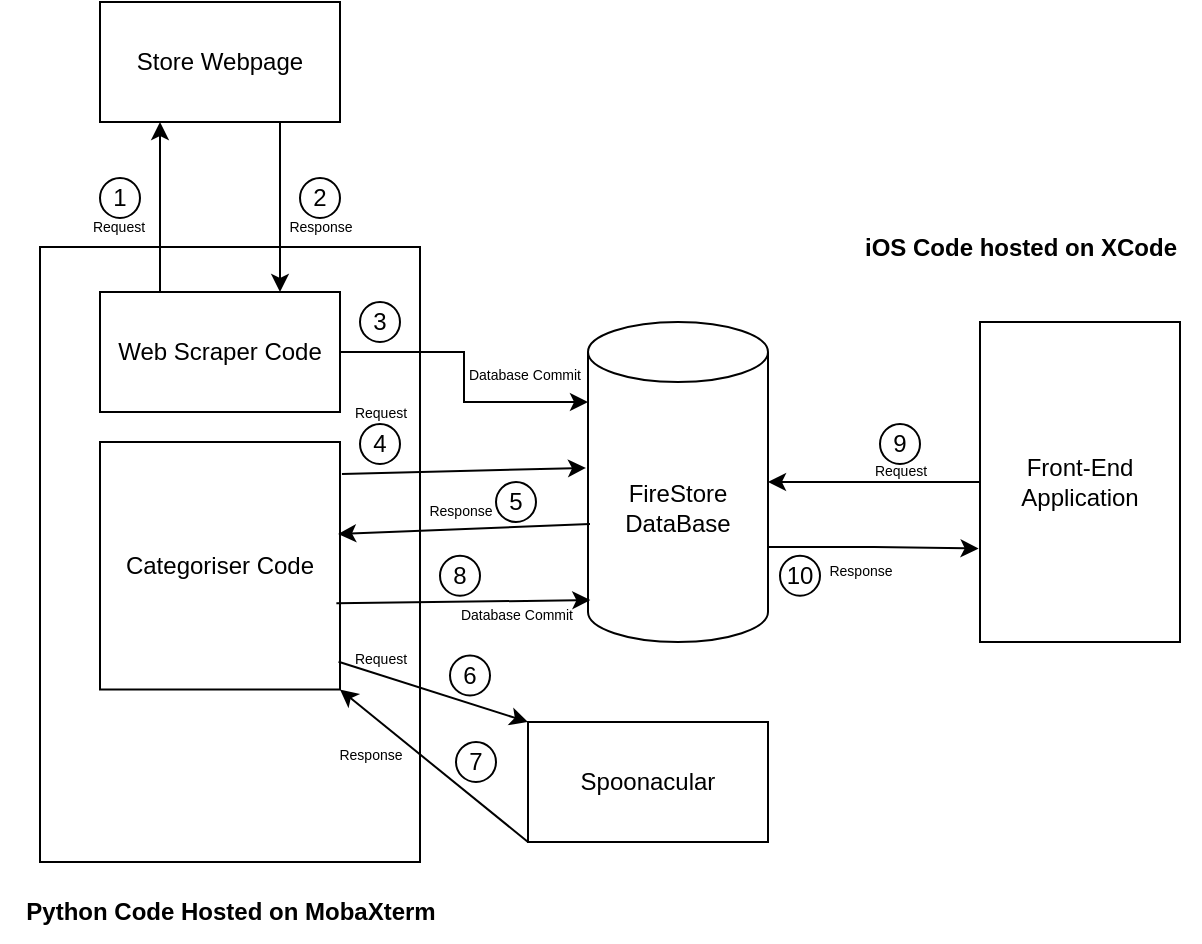 <mxfile version="24.3.1" type="github">
  <diagram name="Page-1" id="VRWG1vZy8mbLd3X8vj_K">
    <mxGraphModel dx="704" dy="818" grid="1" gridSize="10" guides="1" tooltips="1" connect="1" arrows="1" fold="1" page="1" pageScale="1" pageWidth="827" pageHeight="1169" math="0" shadow="0">
      <root>
        <mxCell id="0" />
        <mxCell id="1" parent="0" />
        <mxCell id="yC2c5NxaRVqR_N39Ms-M-5" value="" style="rounded=0;whiteSpace=wrap;html=1;" parent="1" vertex="1">
          <mxGeometry x="110" y="202.5" width="190" height="307.5" as="geometry" />
        </mxCell>
        <mxCell id="yC2c5NxaRVqR_N39Ms-M-1" value="FireStore DataBase" style="shape=cylinder3;whiteSpace=wrap;html=1;boundedLbl=1;backgroundOutline=1;size=15;" parent="1" vertex="1">
          <mxGeometry x="384" y="240" width="90" height="160" as="geometry" />
        </mxCell>
        <mxCell id="yC2c5NxaRVqR_N39Ms-M-2" value="Front-End Application" style="rounded=0;whiteSpace=wrap;html=1;" parent="1" vertex="1">
          <mxGeometry x="580" y="240" width="100" height="160" as="geometry" />
        </mxCell>
        <mxCell id="yC2c5NxaRVqR_N39Ms-M-3" style="edgeStyle=orthogonalEdgeStyle;rounded=0;orthogonalLoop=1;jettySize=auto;html=1;exitX=0;exitY=0.5;exitDx=0;exitDy=0;entryX=1;entryY=0.5;entryDx=0;entryDy=0;entryPerimeter=0;" parent="1" source="yC2c5NxaRVqR_N39Ms-M-2" target="yC2c5NxaRVqR_N39Ms-M-1" edge="1">
          <mxGeometry relative="1" as="geometry" />
        </mxCell>
        <mxCell id="yC2c5NxaRVqR_N39Ms-M-13" style="edgeStyle=orthogonalEdgeStyle;rounded=0;orthogonalLoop=1;jettySize=auto;html=1;exitX=0.75;exitY=1;exitDx=0;exitDy=0;entryX=0.75;entryY=0;entryDx=0;entryDy=0;" parent="1" source="yC2c5NxaRVqR_N39Ms-M-4" target="yC2c5NxaRVqR_N39Ms-M-6" edge="1">
          <mxGeometry relative="1" as="geometry" />
        </mxCell>
        <mxCell id="yC2c5NxaRVqR_N39Ms-M-4" value="Store Webpage" style="rounded=0;whiteSpace=wrap;html=1;" parent="1" vertex="1">
          <mxGeometry x="140" y="80" width="120" height="60" as="geometry" />
        </mxCell>
        <mxCell id="yC2c5NxaRVqR_N39Ms-M-9" style="edgeStyle=orthogonalEdgeStyle;rounded=0;orthogonalLoop=1;jettySize=auto;html=1;exitX=0.25;exitY=0;exitDx=0;exitDy=0;entryX=0.25;entryY=1;entryDx=0;entryDy=0;" parent="1" source="yC2c5NxaRVqR_N39Ms-M-6" target="yC2c5NxaRVqR_N39Ms-M-4" edge="1">
          <mxGeometry relative="1" as="geometry" />
        </mxCell>
        <mxCell id="yC2c5NxaRVqR_N39Ms-M-6" value="Web Scraper Code" style="rounded=0;whiteSpace=wrap;html=1;" parent="1" vertex="1">
          <mxGeometry x="140" y="225" width="120" height="60" as="geometry" />
        </mxCell>
        <mxCell id="yC2c5NxaRVqR_N39Ms-M-8" style="edgeStyle=orthogonalEdgeStyle;rounded=0;orthogonalLoop=1;jettySize=auto;html=1;exitX=1;exitY=0.5;exitDx=0;exitDy=0;entryX=0;entryY=0;entryDx=0;entryDy=40;entryPerimeter=0;" parent="1" source="yC2c5NxaRVqR_N39Ms-M-6" target="yC2c5NxaRVqR_N39Ms-M-1" edge="1">
          <mxGeometry relative="1" as="geometry" />
        </mxCell>
        <mxCell id="yC2c5NxaRVqR_N39Ms-M-11" value="Categoriser Code" style="rounded=0;whiteSpace=wrap;html=1;" parent="1" vertex="1">
          <mxGeometry x="140" y="300" width="120" height="123.75" as="geometry" />
        </mxCell>
        <mxCell id="yC2c5NxaRVqR_N39Ms-M-15" value="&lt;b&gt;Python Code Hosted on MobaXterm&lt;/b&gt;" style="text;html=1;align=center;verticalAlign=middle;resizable=0;points=[];autosize=1;strokeColor=none;fillColor=none;" parent="1" vertex="1">
          <mxGeometry x="90" y="520" width="230" height="30" as="geometry" />
        </mxCell>
        <mxCell id="yC2c5NxaRVqR_N39Ms-M-16" value="&lt;b&gt;iOS Code hosted on XCode&lt;/b&gt;" style="text;html=1;align=center;verticalAlign=middle;resizable=0;points=[];autosize=1;strokeColor=none;fillColor=none;" parent="1" vertex="1">
          <mxGeometry x="510" y="188" width="180" height="30" as="geometry" />
        </mxCell>
        <mxCell id="yC2c5NxaRVqR_N39Ms-M-18" value="Spoonacular" style="rounded=0;whiteSpace=wrap;html=1;" parent="1" vertex="1">
          <mxGeometry x="354" y="440" width="120" height="60" as="geometry" />
        </mxCell>
        <mxCell id="yC2c5NxaRVqR_N39Ms-M-20" value="" style="endArrow=classic;html=1;rounded=0;exitX=1.008;exitY=0.129;exitDx=0;exitDy=0;exitPerimeter=0;entryX=-0.011;entryY=0.456;entryDx=0;entryDy=0;entryPerimeter=0;" parent="1" source="yC2c5NxaRVqR_N39Ms-M-11" target="yC2c5NxaRVqR_N39Ms-M-1" edge="1">
          <mxGeometry width="50" height="50" relative="1" as="geometry">
            <mxPoint x="390" y="430" as="sourcePoint" />
            <mxPoint x="440" y="380" as="targetPoint" />
          </mxGeometry>
        </mxCell>
        <mxCell id="yC2c5NxaRVqR_N39Ms-M-21" value="" style="endArrow=classic;html=1;rounded=0;exitX=0.011;exitY=0.631;exitDx=0;exitDy=0;exitPerimeter=0;entryX=0.992;entryY=0.372;entryDx=0;entryDy=0;entryPerimeter=0;" parent="1" source="yC2c5NxaRVqR_N39Ms-M-1" target="yC2c5NxaRVqR_N39Ms-M-11" edge="1">
          <mxGeometry width="50" height="50" relative="1" as="geometry">
            <mxPoint x="390" y="430" as="sourcePoint" />
            <mxPoint x="440" y="380" as="targetPoint" />
          </mxGeometry>
        </mxCell>
        <mxCell id="yC2c5NxaRVqR_N39Ms-M-22" value="" style="endArrow=classic;html=1;rounded=0;exitX=0.994;exitY=0.888;exitDx=0;exitDy=0;entryX=0;entryY=0;entryDx=0;entryDy=0;exitPerimeter=0;" parent="1" source="yC2c5NxaRVqR_N39Ms-M-11" target="yC2c5NxaRVqR_N39Ms-M-18" edge="1">
          <mxGeometry width="50" height="50" relative="1" as="geometry">
            <mxPoint x="390" y="430" as="sourcePoint" />
            <mxPoint x="440" y="380" as="targetPoint" />
          </mxGeometry>
        </mxCell>
        <mxCell id="yC2c5NxaRVqR_N39Ms-M-23" value="" style="endArrow=classic;html=1;rounded=0;exitX=0;exitY=1;exitDx=0;exitDy=0;entryX=1;entryY=1;entryDx=0;entryDy=0;" parent="1" source="yC2c5NxaRVqR_N39Ms-M-18" target="yC2c5NxaRVqR_N39Ms-M-11" edge="1">
          <mxGeometry width="50" height="50" relative="1" as="geometry">
            <mxPoint x="390" y="430" as="sourcePoint" />
            <mxPoint x="440" y="380" as="targetPoint" />
          </mxGeometry>
        </mxCell>
        <mxCell id="yC2c5NxaRVqR_N39Ms-M-24" value="1" style="ellipse;whiteSpace=wrap;html=1;aspect=fixed;strokeColor=default;align=center;verticalAlign=middle;fontFamily=Helvetica;fontSize=12;fontColor=default;fillColor=default;" parent="1" vertex="1">
          <mxGeometry x="140" y="168" width="20" height="20" as="geometry" />
        </mxCell>
        <mxCell id="yC2c5NxaRVqR_N39Ms-M-25" value="2" style="ellipse;whiteSpace=wrap;html=1;aspect=fixed;strokeColor=default;align=center;verticalAlign=middle;fontFamily=Helvetica;fontSize=12;fontColor=default;fillColor=default;" parent="1" vertex="1">
          <mxGeometry x="240" y="168" width="20" height="20" as="geometry" />
        </mxCell>
        <mxCell id="yC2c5NxaRVqR_N39Ms-M-26" value="3" style="ellipse;whiteSpace=wrap;html=1;aspect=fixed;strokeColor=default;align=center;verticalAlign=middle;fontFamily=Helvetica;fontSize=12;fontColor=default;fillColor=default;" parent="1" vertex="1">
          <mxGeometry x="270" y="230" width="20" height="20" as="geometry" />
        </mxCell>
        <mxCell id="yC2c5NxaRVqR_N39Ms-M-27" value="4" style="ellipse;whiteSpace=wrap;html=1;aspect=fixed;strokeColor=default;align=center;verticalAlign=middle;fontFamily=Helvetica;fontSize=12;fontColor=default;fillColor=default;" parent="1" vertex="1">
          <mxGeometry x="270" y="291" width="20" height="20" as="geometry" />
        </mxCell>
        <mxCell id="yC2c5NxaRVqR_N39Ms-M-29" value="5" style="ellipse;whiteSpace=wrap;html=1;aspect=fixed;strokeColor=default;align=center;verticalAlign=middle;fontFamily=Helvetica;fontSize=12;fontColor=default;fillColor=default;" parent="1" vertex="1">
          <mxGeometry x="338" y="320" width="20" height="20" as="geometry" />
        </mxCell>
        <mxCell id="yC2c5NxaRVqR_N39Ms-M-30" value="6" style="ellipse;whiteSpace=wrap;html=1;aspect=fixed;strokeColor=default;align=center;verticalAlign=middle;fontFamily=Helvetica;fontSize=12;fontColor=default;fillColor=default;" parent="1" vertex="1">
          <mxGeometry x="315" y="406.75" width="20" height="20" as="geometry" />
        </mxCell>
        <mxCell id="yC2c5NxaRVqR_N39Ms-M-31" value="7" style="ellipse;whiteSpace=wrap;html=1;aspect=fixed;strokeColor=default;align=center;verticalAlign=middle;fontFamily=Helvetica;fontSize=12;fontColor=default;fillColor=default;" parent="1" vertex="1">
          <mxGeometry x="318" y="450" width="20" height="20" as="geometry" />
        </mxCell>
        <mxCell id="yC2c5NxaRVqR_N39Ms-M-32" value="" style="endArrow=classic;html=1;rounded=0;exitX=0.985;exitY=0.652;exitDx=0;exitDy=0;exitPerimeter=0;entryX=0.013;entryY=0.869;entryDx=0;entryDy=0;entryPerimeter=0;" parent="1" source="yC2c5NxaRVqR_N39Ms-M-11" target="yC2c5NxaRVqR_N39Ms-M-1" edge="1">
          <mxGeometry width="50" height="50" relative="1" as="geometry">
            <mxPoint x="390" y="370" as="sourcePoint" />
            <mxPoint x="440" y="320" as="targetPoint" />
          </mxGeometry>
        </mxCell>
        <mxCell id="yC2c5NxaRVqR_N39Ms-M-33" value="8" style="ellipse;whiteSpace=wrap;html=1;aspect=fixed;strokeColor=default;align=center;verticalAlign=middle;fontFamily=Helvetica;fontSize=12;fontColor=default;fillColor=default;" parent="1" vertex="1">
          <mxGeometry x="310" y="356.88" width="20" height="20" as="geometry" />
        </mxCell>
        <mxCell id="yC2c5NxaRVqR_N39Ms-M-34" value="9" style="ellipse;whiteSpace=wrap;html=1;aspect=fixed;strokeColor=default;align=center;verticalAlign=middle;fontFamily=Helvetica;fontSize=12;fontColor=default;fillColor=default;" parent="1" vertex="1">
          <mxGeometry x="530" y="291" width="20" height="20" as="geometry" />
        </mxCell>
        <mxCell id="yC2c5NxaRVqR_N39Ms-M-35" value="&lt;font style=&quot;font-size: 7px;&quot;&gt;Request&lt;/font&gt;" style="text;html=1;align=center;verticalAlign=middle;resizable=0;points=[];autosize=1;strokeColor=none;fillColor=none;" parent="1" vertex="1">
          <mxGeometry x="124" y="175.5" width="50" height="30" as="geometry" />
        </mxCell>
        <mxCell id="yC2c5NxaRVqR_N39Ms-M-37" value="&lt;font style=&quot;font-size: 7px;&quot;&gt;Response&lt;/font&gt;" style="text;html=1;align=center;verticalAlign=middle;resizable=0;points=[];autosize=1;strokeColor=none;fillColor=none;" parent="1" vertex="1">
          <mxGeometry x="220" y="175.5" width="60" height="30" as="geometry" />
        </mxCell>
        <mxCell id="yC2c5NxaRVqR_N39Ms-M-38" value="&lt;font style=&quot;font-size: 7px;&quot;&gt;Database Commit&lt;/font&gt;" style="text;html=1;align=center;verticalAlign=middle;resizable=0;points=[];autosize=1;strokeColor=none;fillColor=none;" parent="1" vertex="1">
          <mxGeometry x="312" y="250" width="80" height="30" as="geometry" />
        </mxCell>
        <mxCell id="yC2c5NxaRVqR_N39Ms-M-39" value="&lt;font style=&quot;font-size: 7px;&quot;&gt;Request&lt;/font&gt;" style="text;html=1;align=center;verticalAlign=middle;resizable=0;points=[];autosize=1;strokeColor=none;fillColor=none;" parent="1" vertex="1">
          <mxGeometry x="255" y="269" width="50" height="30" as="geometry" />
        </mxCell>
        <mxCell id="yC2c5NxaRVqR_N39Ms-M-40" value="&lt;font style=&quot;font-size: 7px;&quot;&gt;Response&lt;/font&gt;" style="text;html=1;align=center;verticalAlign=middle;resizable=0;points=[];autosize=1;strokeColor=none;fillColor=none;" parent="1" vertex="1">
          <mxGeometry x="290" y="318" width="60" height="30" as="geometry" />
        </mxCell>
        <mxCell id="yC2c5NxaRVqR_N39Ms-M-41" value="&lt;font style=&quot;font-size: 7px;&quot;&gt;Request&lt;/font&gt;" style="text;html=1;align=center;verticalAlign=middle;resizable=0;points=[];autosize=1;strokeColor=none;fillColor=none;" parent="1" vertex="1">
          <mxGeometry x="255" y="391.75" width="50" height="30" as="geometry" />
        </mxCell>
        <mxCell id="yC2c5NxaRVqR_N39Ms-M-42" value="&lt;font style=&quot;font-size: 7px;&quot;&gt;Response&lt;/font&gt;" style="text;html=1;align=center;verticalAlign=middle;resizable=0;points=[];autosize=1;strokeColor=none;fillColor=none;" parent="1" vertex="1">
          <mxGeometry x="245" y="440" width="60" height="30" as="geometry" />
        </mxCell>
        <mxCell id="yC2c5NxaRVqR_N39Ms-M-43" value="&lt;font style=&quot;font-size: 7px;&quot;&gt;Database Commit&lt;/font&gt;" style="text;html=1;align=center;verticalAlign=middle;resizable=0;points=[];autosize=1;strokeColor=none;fillColor=none;" parent="1" vertex="1">
          <mxGeometry x="308" y="370" width="80" height="30" as="geometry" />
        </mxCell>
        <mxCell id="yC2c5NxaRVqR_N39Ms-M-44" value="&lt;font style=&quot;font-size: 7px;&quot;&gt;Request&lt;/font&gt;" style="text;html=1;align=center;verticalAlign=middle;resizable=0;points=[];autosize=1;strokeColor=none;fillColor=none;" parent="1" vertex="1">
          <mxGeometry x="515" y="298" width="50" height="30" as="geometry" />
        </mxCell>
        <mxCell id="yC2c5NxaRVqR_N39Ms-M-46" style="edgeStyle=orthogonalEdgeStyle;rounded=0;orthogonalLoop=1;jettySize=auto;html=1;exitX=1;exitY=0;exitDx=0;exitDy=112.5;exitPerimeter=0;entryX=-0.007;entryY=0.708;entryDx=0;entryDy=0;entryPerimeter=0;" parent="1" source="yC2c5NxaRVqR_N39Ms-M-1" target="yC2c5NxaRVqR_N39Ms-M-2" edge="1">
          <mxGeometry relative="1" as="geometry" />
        </mxCell>
        <mxCell id="yC2c5NxaRVqR_N39Ms-M-47" value="10" style="ellipse;whiteSpace=wrap;html=1;aspect=fixed;strokeColor=default;align=center;verticalAlign=middle;fontFamily=Helvetica;fontSize=12;fontColor=default;fillColor=default;" parent="1" vertex="1">
          <mxGeometry x="480" y="356.88" width="20" height="20" as="geometry" />
        </mxCell>
        <mxCell id="yC2c5NxaRVqR_N39Ms-M-48" value="&lt;font style=&quot;font-size: 7px;&quot;&gt;Response&lt;/font&gt;" style="text;html=1;align=center;verticalAlign=middle;resizable=0;points=[];autosize=1;strokeColor=none;fillColor=none;" parent="1" vertex="1">
          <mxGeometry x="490" y="348" width="60" height="30" as="geometry" />
        </mxCell>
      </root>
    </mxGraphModel>
  </diagram>
</mxfile>
